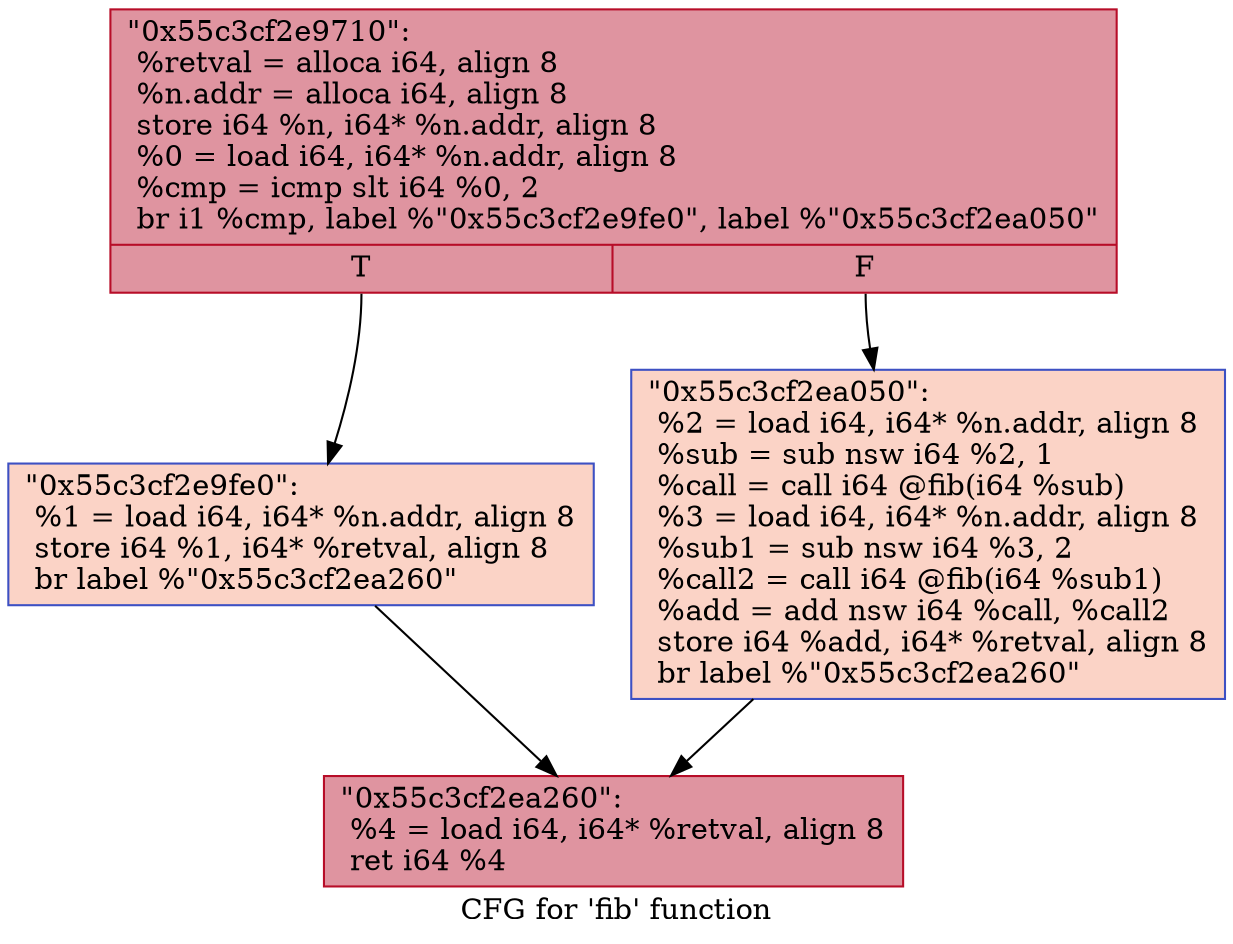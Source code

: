 digraph "CFG for 'fib' function" {
	label="CFG for 'fib' function";

	Node0x55c3cf2e9710 [shape=record,color="#b70d28ff", style=filled, fillcolor="#b70d2870",label="{\"0x55c3cf2e9710\":\l  %retval = alloca i64, align 8\l  %n.addr = alloca i64, align 8\l  store i64 %n, i64* %n.addr, align 8\l  %0 = load i64, i64* %n.addr, align 8\l  %cmp = icmp slt i64 %0, 2\l  br i1 %cmp, label %\"0x55c3cf2e9fe0\", label %\"0x55c3cf2ea050\"\l|{<s0>T|<s1>F}}"];
	Node0x55c3cf2e9710:s0 -> Node0x55c3cf2e9fe0;
	Node0x55c3cf2e9710:s1 -> Node0x55c3cf2ea050;
	Node0x55c3cf2e9fe0 [shape=record,color="#3d50c3ff", style=filled, fillcolor="#f59c7d70",label="{\"0x55c3cf2e9fe0\":                                 \l  %1 = load i64, i64* %n.addr, align 8\l  store i64 %1, i64* %retval, align 8\l  br label %\"0x55c3cf2ea260\"\l}"];
	Node0x55c3cf2e9fe0 -> Node0x55c3cf2ea260;
	Node0x55c3cf2ea050 [shape=record,color="#3d50c3ff", style=filled, fillcolor="#f59c7d70",label="{\"0x55c3cf2ea050\":                                 \l  %2 = load i64, i64* %n.addr, align 8\l  %sub = sub nsw i64 %2, 1\l  %call = call i64 @fib(i64 %sub)\l  %3 = load i64, i64* %n.addr, align 8\l  %sub1 = sub nsw i64 %3, 2\l  %call2 = call i64 @fib(i64 %sub1)\l  %add = add nsw i64 %call, %call2\l  store i64 %add, i64* %retval, align 8\l  br label %\"0x55c3cf2ea260\"\l}"];
	Node0x55c3cf2ea050 -> Node0x55c3cf2ea260;
	Node0x55c3cf2ea260 [shape=record,color="#b70d28ff", style=filled, fillcolor="#b70d2870",label="{\"0x55c3cf2ea260\":                                 \l  %4 = load i64, i64* %retval, align 8\l  ret i64 %4\l}"];
}
